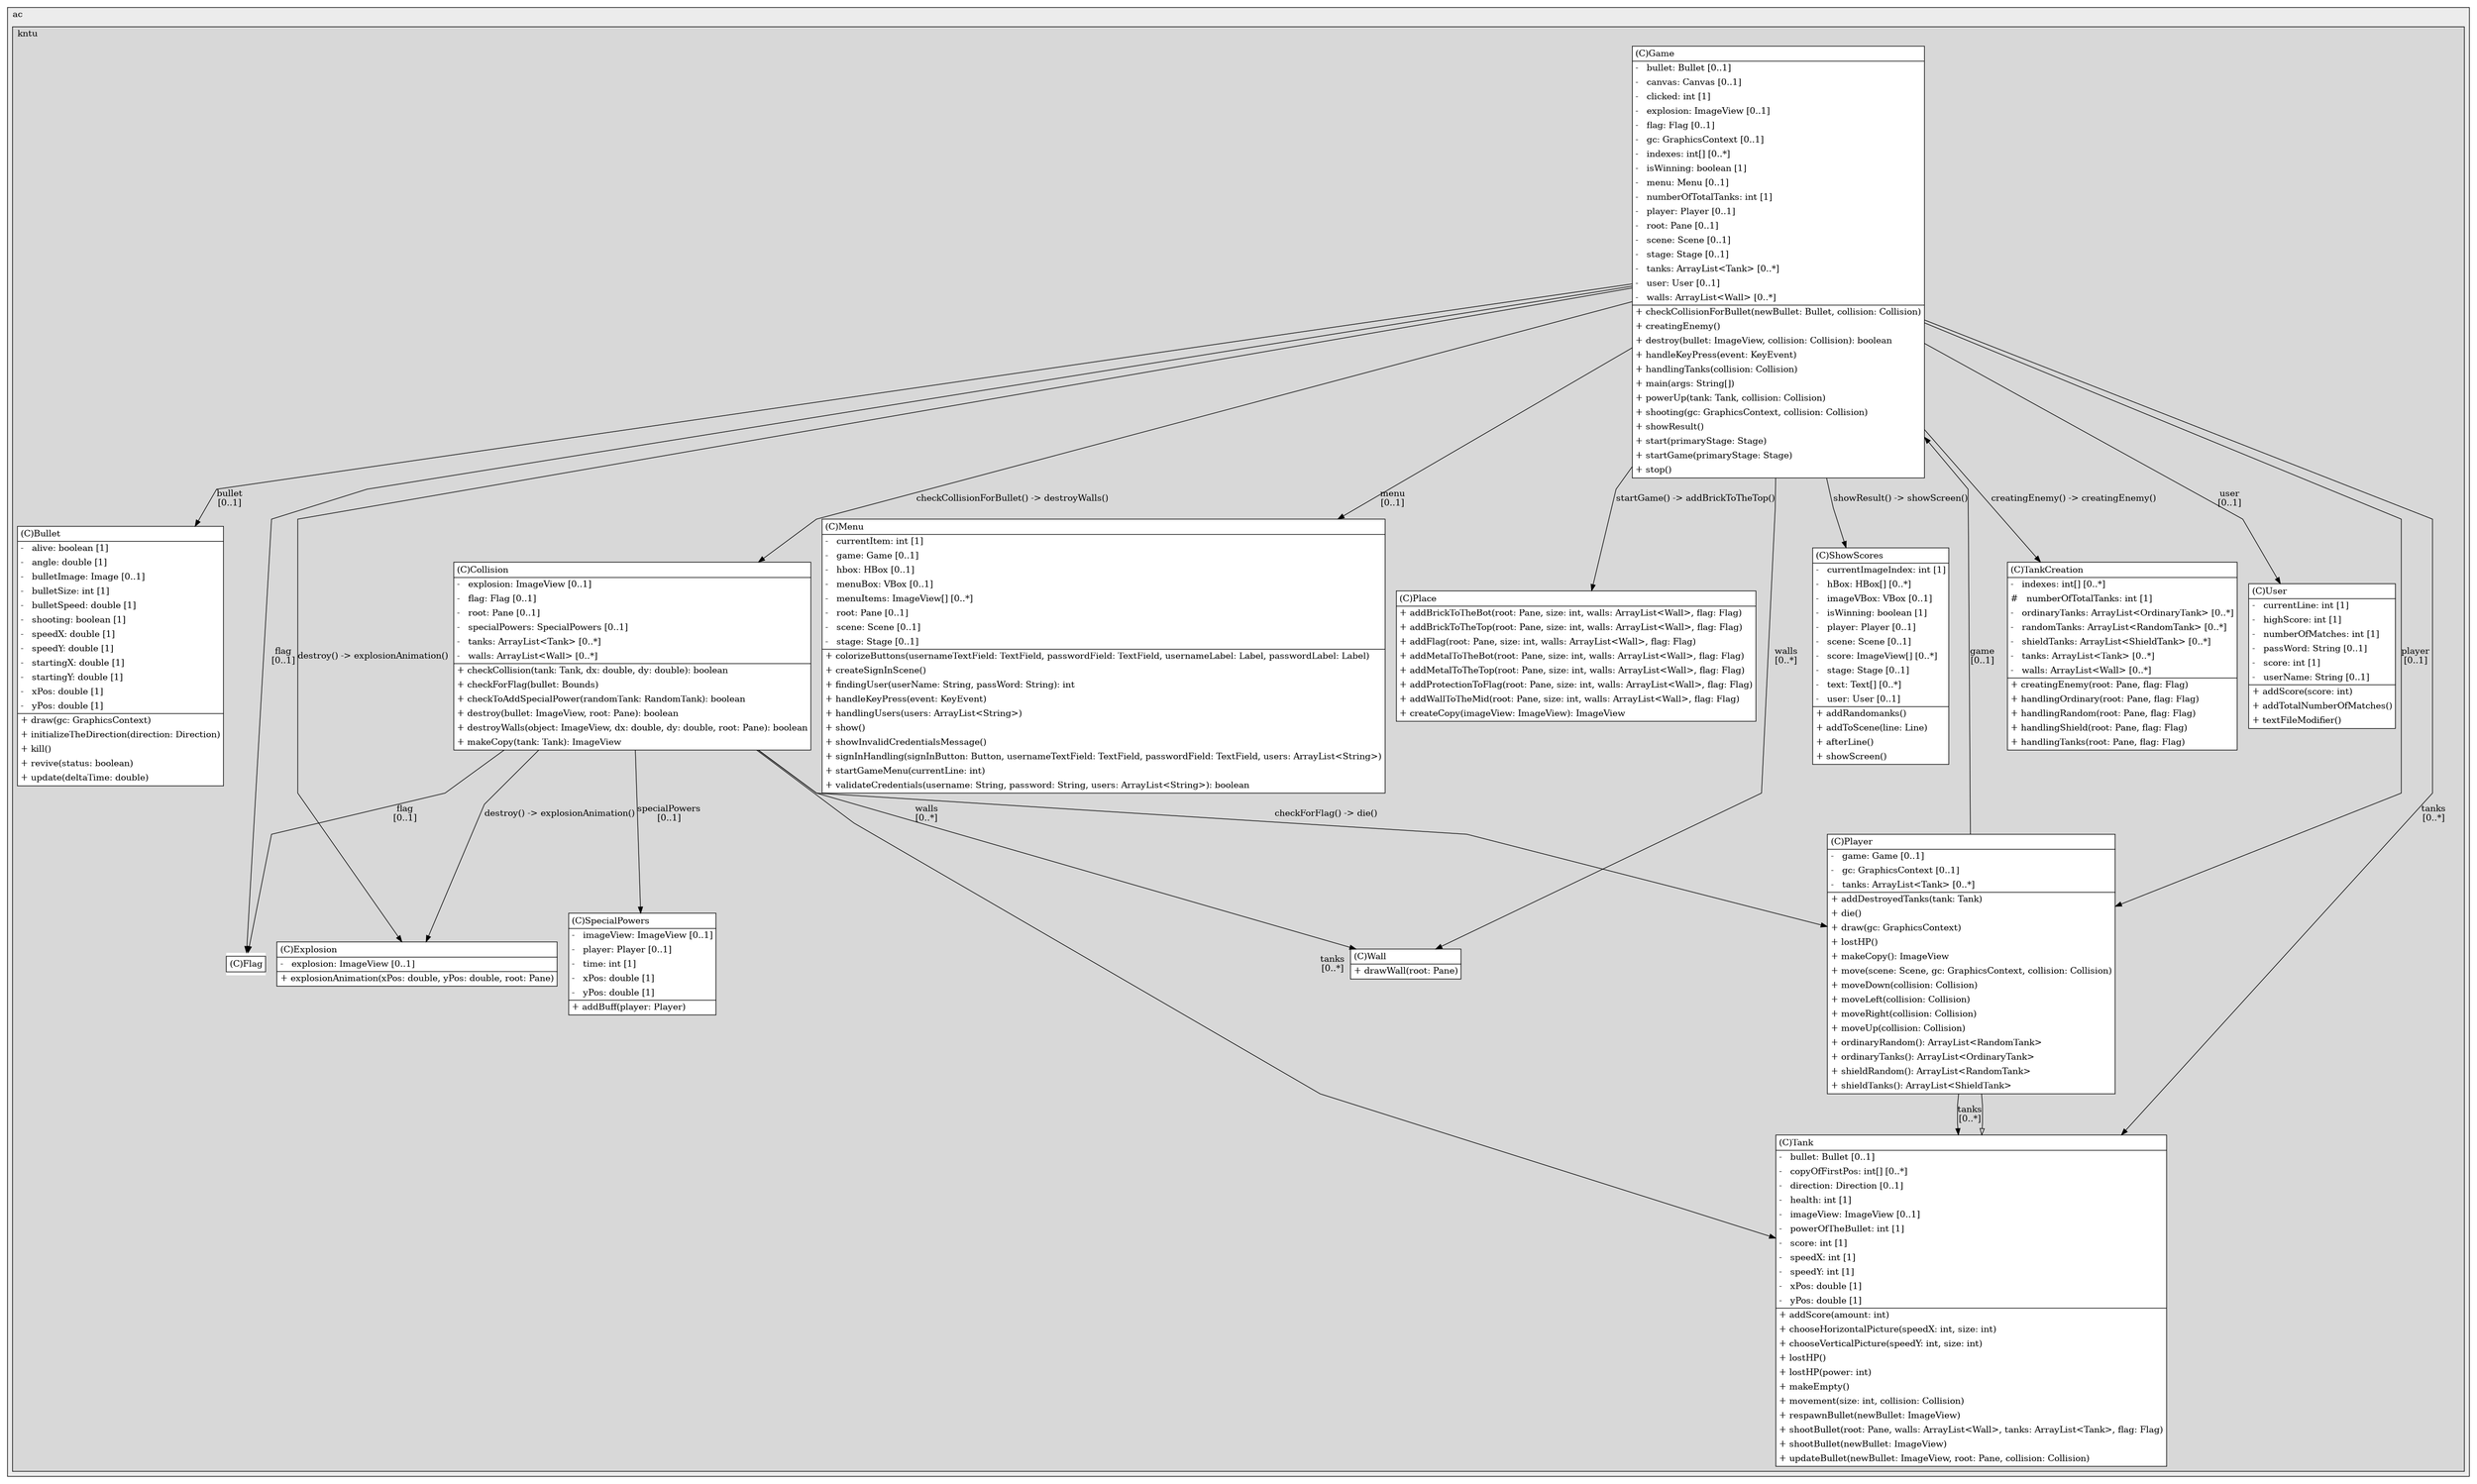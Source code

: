 @startuml

/' diagram meta data start
config=StructureConfiguration;
{
  "projectClassification": {
    "searchMode": "OpenProject", // OpenProject, AllProjects
    "includedProjects": "",
    "pathEndKeywords": "*.impl",
    "isClientPath": "",
    "isClientName": "",
    "isTestPath": "",
    "isTestName": "",
    "isMappingPath": "",
    "isMappingName": "",
    "isDataAccessPath": "",
    "isDataAccessName": "",
    "isDataStructurePath": "",
    "isDataStructureName": "",
    "isInterfaceStructuresPath": "",
    "isInterfaceStructuresName": "",
    "isEntryPointPath": "",
    "isEntryPointName": "",
    "treatFinalFieldsAsMandatory": false
  },
  "graphRestriction": {
    "classPackageExcludeFilter": "",
    "classPackageIncludeFilter": "",
    "classNameExcludeFilter": "",
    "classNameIncludeFilter": "",
    "methodNameExcludeFilter": "",
    "methodNameIncludeFilter": "",
    "removeByInheritance": "", // inheritance/annotation based filtering is done in a second step
    "removeByAnnotation": "",
    "removeByClassPackage": "", // cleanup the graph after inheritance/annotation based filtering is done
    "removeByClassName": "",
    "cutMappings": false,
    "cutEnum": true,
    "cutTests": true,
    "cutClient": true,
    "cutDataAccess": true,
    "cutInterfaceStructures": true,
    "cutDataStructures": true,
    "cutGetterAndSetter": true,
    "cutConstructors": true
  },
  "graphTraversal": {
    "forwardDepth": 3,
    "backwardDepth": 3,
    "classPackageExcludeFilter": "",
    "classPackageIncludeFilter": "",
    "classNameExcludeFilter": "",
    "classNameIncludeFilter": "",
    "methodNameExcludeFilter": "",
    "methodNameIncludeFilter": "",
    "hideMappings": false,
    "hideDataStructures": false,
    "hidePrivateMethods": true,
    "hideInterfaceCalls": true, // indirection: implementation -> interface (is hidden) -> implementation
    "onlyShowApplicationEntryPoints": false, // root node is included
    "useMethodCallsForStructureDiagram": "ForwardOnly" // ForwardOnly, BothDirections, No
  },
  "details": {
    "aggregation": "GroupByClass", // ByClass, GroupByClass, None
    "showClassGenericTypes": true,
    "showMethods": true,
    "showMethodParameterNames": true,
    "showMethodParameterTypes": true,
    "showMethodReturnType": true,
    "showPackageLevels": 2,
    "showDetailedClassStructure": true
  },
  "rootClass": "ir.ac.kntu.gameobjects.Collision",
  "extensionCallbackMethod": "" // qualified.class.name#methodName - signature: public static String method(String)
}
diagram meta data end '/



digraph g {
    rankdir="TB"
    splines=polyline
    

'nodes 
subgraph cluster_3106 { 
   	label=ac
	labeljust=l
	fillcolor="#ececec"
	style=filled
   
   subgraph cluster_1226391184 { 
   	label=kntu
	labeljust=l
	fillcolor="#d8d8d8"
	style=filled
   
   Bullet1426278113[
	label=<<TABLE BORDER="1" CELLBORDER="0" CELLPADDING="4" CELLSPACING="0">
<TR><TD ALIGN="LEFT" >(C)Bullet</TD></TR>
<HR/>
<TR><TD ALIGN="LEFT" >-   alive: boolean [1]</TD></TR>
<TR><TD ALIGN="LEFT" >-   angle: double [1]</TD></TR>
<TR><TD ALIGN="LEFT" >-   bulletImage: Image [0..1]</TD></TR>
<TR><TD ALIGN="LEFT" >-   bulletSize: int [1]</TD></TR>
<TR><TD ALIGN="LEFT" >-   bulletSpeed: double [1]</TD></TR>
<TR><TD ALIGN="LEFT" >-   shooting: boolean [1]</TD></TR>
<TR><TD ALIGN="LEFT" >-   speedX: double [1]</TD></TR>
<TR><TD ALIGN="LEFT" >-   speedY: double [1]</TD></TR>
<TR><TD ALIGN="LEFT" >-   startingX: double [1]</TD></TR>
<TR><TD ALIGN="LEFT" >-   startingY: double [1]</TD></TR>
<TR><TD ALIGN="LEFT" >-   xPos: double [1]</TD></TR>
<TR><TD ALIGN="LEFT" >-   yPos: double [1]</TD></TR>
<HR/>
<TR><TD ALIGN="LEFT" >+ draw(gc: GraphicsContext)</TD></TR>
<TR><TD ALIGN="LEFT" >+ initializeTheDirection(direction: Direction)</TD></TR>
<TR><TD ALIGN="LEFT" >+ kill()</TD></TR>
<TR><TD ALIGN="LEFT" >+ revive(status: boolean)</TD></TR>
<TR><TD ALIGN="LEFT" >+ update(deltaTime: double)</TD></TR>
</TABLE>>
	style=filled
	margin=0
	shape=plaintext
	fillcolor="#FFFFFF"
];

Collision1426278113[
	label=<<TABLE BORDER="1" CELLBORDER="0" CELLPADDING="4" CELLSPACING="0">
<TR><TD ALIGN="LEFT" >(C)Collision</TD></TR>
<HR/>
<TR><TD ALIGN="LEFT" >-   explosion: ImageView [0..1]</TD></TR>
<TR><TD ALIGN="LEFT" >-   flag: Flag [0..1]</TD></TR>
<TR><TD ALIGN="LEFT" >-   root: Pane [0..1]</TD></TR>
<TR><TD ALIGN="LEFT" >-   specialPowers: SpecialPowers [0..1]</TD></TR>
<TR><TD ALIGN="LEFT" >-   tanks: ArrayList&lt;Tank&gt; [0..*]</TD></TR>
<TR><TD ALIGN="LEFT" >-   walls: ArrayList&lt;Wall&gt; [0..*]</TD></TR>
<HR/>
<TR><TD ALIGN="LEFT" >+ checkCollision(tank: Tank, dx: double, dy: double): boolean</TD></TR>
<TR><TD ALIGN="LEFT" >+ checkForFlag(bullet: Bounds)</TD></TR>
<TR><TD ALIGN="LEFT" >+ checkToAddSpecialPower(randomTank: RandomTank): boolean</TD></TR>
<TR><TD ALIGN="LEFT" >+ destroy(bullet: ImageView, root: Pane): boolean</TD></TR>
<TR><TD ALIGN="LEFT" >+ destroyWalls(object: ImageView, dx: double, dy: double, root: Pane): boolean</TD></TR>
<TR><TD ALIGN="LEFT" >+ makeCopy(tank: Tank): ImageView</TD></TR>
</TABLE>>
	style=filled
	margin=0
	shape=plaintext
	fillcolor="#FFFFFF"
];

Explosion1426278113[
	label=<<TABLE BORDER="1" CELLBORDER="0" CELLPADDING="4" CELLSPACING="0">
<TR><TD ALIGN="LEFT" >(C)Explosion</TD></TR>
<HR/>
<TR><TD ALIGN="LEFT" >-   explosion: ImageView [0..1]</TD></TR>
<HR/>
<TR><TD ALIGN="LEFT" >+ explosionAnimation(xPos: double, yPos: double, root: Pane)</TD></TR>
</TABLE>>
	style=filled
	margin=0
	shape=plaintext
	fillcolor="#FFFFFF"
];

Flag1426278113[
	label=<<TABLE BORDER="1" CELLBORDER="0" CELLPADDING="4" CELLSPACING="0">
<TR><TD ALIGN="LEFT" >(C)Flag</TD></TR>
</TABLE>>
	style=filled
	margin=0
	shape=plaintext
	fillcolor="#FFFFFF"
];

Game1711954517[
	label=<<TABLE BORDER="1" CELLBORDER="0" CELLPADDING="4" CELLSPACING="0">
<TR><TD ALIGN="LEFT" >(C)Game</TD></TR>
<HR/>
<TR><TD ALIGN="LEFT" >-   bullet: Bullet [0..1]</TD></TR>
<TR><TD ALIGN="LEFT" >-   canvas: Canvas [0..1]</TD></TR>
<TR><TD ALIGN="LEFT" >-   clicked: int [1]</TD></TR>
<TR><TD ALIGN="LEFT" >-   explosion: ImageView [0..1]</TD></TR>
<TR><TD ALIGN="LEFT" >-   flag: Flag [0..1]</TD></TR>
<TR><TD ALIGN="LEFT" >-   gc: GraphicsContext [0..1]</TD></TR>
<TR><TD ALIGN="LEFT" >-   indexes: int[] [0..*]</TD></TR>
<TR><TD ALIGN="LEFT" >-   isWinning: boolean [1]</TD></TR>
<TR><TD ALIGN="LEFT" >-   menu: Menu [0..1]</TD></TR>
<TR><TD ALIGN="LEFT" >-   numberOfTotalTanks: int [1]</TD></TR>
<TR><TD ALIGN="LEFT" >-   player: Player [0..1]</TD></TR>
<TR><TD ALIGN="LEFT" >-   root: Pane [0..1]</TD></TR>
<TR><TD ALIGN="LEFT" >-   scene: Scene [0..1]</TD></TR>
<TR><TD ALIGN="LEFT" >-   stage: Stage [0..1]</TD></TR>
<TR><TD ALIGN="LEFT" >-   tanks: ArrayList&lt;Tank&gt; [0..*]</TD></TR>
<TR><TD ALIGN="LEFT" >-   user: User [0..1]</TD></TR>
<TR><TD ALIGN="LEFT" >-   walls: ArrayList&lt;Wall&gt; [0..*]</TD></TR>
<HR/>
<TR><TD ALIGN="LEFT" >+ checkCollisionForBullet(newBullet: Bullet, collision: Collision)</TD></TR>
<TR><TD ALIGN="LEFT" >+ creatingEnemy()</TD></TR>
<TR><TD ALIGN="LEFT" >+ destroy(bullet: ImageView, collision: Collision): boolean</TD></TR>
<TR><TD ALIGN="LEFT" >+ handleKeyPress(event: KeyEvent)</TD></TR>
<TR><TD ALIGN="LEFT" >+ handlingTanks(collision: Collision)</TD></TR>
<TR><TD ALIGN="LEFT" >+ main(args: String[])</TD></TR>
<TR><TD ALIGN="LEFT" >+ powerUp(tank: Tank, collision: Collision)</TD></TR>
<TR><TD ALIGN="LEFT" >+ shooting(gc: GraphicsContext, collision: Collision)</TD></TR>
<TR><TD ALIGN="LEFT" >+ showResult()</TD></TR>
<TR><TD ALIGN="LEFT" >+ start(primaryStage: Stage)</TD></TR>
<TR><TD ALIGN="LEFT" >+ startGame(primaryStage: Stage)</TD></TR>
<TR><TD ALIGN="LEFT" >+ stop()</TD></TR>
</TABLE>>
	style=filled
	margin=0
	shape=plaintext
	fillcolor="#FFFFFF"
];

Menu1711954517[
	label=<<TABLE BORDER="1" CELLBORDER="0" CELLPADDING="4" CELLSPACING="0">
<TR><TD ALIGN="LEFT" >(C)Menu</TD></TR>
<HR/>
<TR><TD ALIGN="LEFT" >-   currentItem: int [1]</TD></TR>
<TR><TD ALIGN="LEFT" >-   game: Game [0..1]</TD></TR>
<TR><TD ALIGN="LEFT" >-   hbox: HBox [0..1]</TD></TR>
<TR><TD ALIGN="LEFT" >-   menuBox: VBox [0..1]</TD></TR>
<TR><TD ALIGN="LEFT" >-   menuItems: ImageView[] [0..*]</TD></TR>
<TR><TD ALIGN="LEFT" >-   root: Pane [0..1]</TD></TR>
<TR><TD ALIGN="LEFT" >-   scene: Scene [0..1]</TD></TR>
<TR><TD ALIGN="LEFT" >-   stage: Stage [0..1]</TD></TR>
<HR/>
<TR><TD ALIGN="LEFT" >+ colorizeButtons(usernameTextField: TextField, passwordField: TextField, usernameLabel: Label, passwordLabel: Label)</TD></TR>
<TR><TD ALIGN="LEFT" >+ createSignInScene()</TD></TR>
<TR><TD ALIGN="LEFT" >+ findingUser(userName: String, passWord: String): int</TD></TR>
<TR><TD ALIGN="LEFT" >+ handleKeyPress(event: KeyEvent)</TD></TR>
<TR><TD ALIGN="LEFT" >+ handlingUsers(users: ArrayList&lt;String&gt;)</TD></TR>
<TR><TD ALIGN="LEFT" >+ show()</TD></TR>
<TR><TD ALIGN="LEFT" >+ showInvalidCredentialsMessage()</TD></TR>
<TR><TD ALIGN="LEFT" >+ signInHandling(signInButton: Button, usernameTextField: TextField, passwordField: TextField, users: ArrayList&lt;String&gt;)</TD></TR>
<TR><TD ALIGN="LEFT" >+ startGameMenu(currentLine: int)</TD></TR>
<TR><TD ALIGN="LEFT" >+ validateCredentials(username: String, password: String, users: ArrayList&lt;String&gt;): boolean</TD></TR>
</TABLE>>
	style=filled
	margin=0
	shape=plaintext
	fillcolor="#FFFFFF"
];

Place1426278113[
	label=<<TABLE BORDER="1" CELLBORDER="0" CELLPADDING="4" CELLSPACING="0">
<TR><TD ALIGN="LEFT" >(C)Place</TD></TR>
<HR/>
<TR><TD ALIGN="LEFT" >+ addBrickToTheBot(root: Pane, size: int, walls: ArrayList&lt;Wall&gt;, flag: Flag)</TD></TR>
<TR><TD ALIGN="LEFT" >+ addBrickToTheTop(root: Pane, size: int, walls: ArrayList&lt;Wall&gt;, flag: Flag)</TD></TR>
<TR><TD ALIGN="LEFT" >+ addFlag(root: Pane, size: int, walls: ArrayList&lt;Wall&gt;, flag: Flag)</TD></TR>
<TR><TD ALIGN="LEFT" >+ addMetalToTheBot(root: Pane, size: int, walls: ArrayList&lt;Wall&gt;, flag: Flag)</TD></TR>
<TR><TD ALIGN="LEFT" >+ addMetalToTheTop(root: Pane, size: int, walls: ArrayList&lt;Wall&gt;, flag: Flag)</TD></TR>
<TR><TD ALIGN="LEFT" >+ addProtectionToFlag(root: Pane, size: int, walls: ArrayList&lt;Wall&gt;, flag: Flag)</TD></TR>
<TR><TD ALIGN="LEFT" >+ addWallToTheMid(root: Pane, size: int, walls: ArrayList&lt;Wall&gt;, flag: Flag)</TD></TR>
<TR><TD ALIGN="LEFT" >+ createCopy(imageView: ImageView): ImageView</TD></TR>
</TABLE>>
	style=filled
	margin=0
	shape=plaintext
	fillcolor="#FFFFFF"
];

Player1426278113[
	label=<<TABLE BORDER="1" CELLBORDER="0" CELLPADDING="4" CELLSPACING="0">
<TR><TD ALIGN="LEFT" >(C)Player</TD></TR>
<HR/>
<TR><TD ALIGN="LEFT" >-   game: Game [0..1]</TD></TR>
<TR><TD ALIGN="LEFT" >-   gc: GraphicsContext [0..1]</TD></TR>
<TR><TD ALIGN="LEFT" >-   tanks: ArrayList&lt;Tank&gt; [0..*]</TD></TR>
<HR/>
<TR><TD ALIGN="LEFT" >+ addDestroyedTanks(tank: Tank)</TD></TR>
<TR><TD ALIGN="LEFT" >+ die()</TD></TR>
<TR><TD ALIGN="LEFT" >+ draw(gc: GraphicsContext)</TD></TR>
<TR><TD ALIGN="LEFT" >+ lostHP()</TD></TR>
<TR><TD ALIGN="LEFT" >+ makeCopy(): ImageView</TD></TR>
<TR><TD ALIGN="LEFT" >+ move(scene: Scene, gc: GraphicsContext, collision: Collision)</TD></TR>
<TR><TD ALIGN="LEFT" >+ moveDown(collision: Collision)</TD></TR>
<TR><TD ALIGN="LEFT" >+ moveLeft(collision: Collision)</TD></TR>
<TR><TD ALIGN="LEFT" >+ moveRight(collision: Collision)</TD></TR>
<TR><TD ALIGN="LEFT" >+ moveUp(collision: Collision)</TD></TR>
<TR><TD ALIGN="LEFT" >+ ordinaryRandom(): ArrayList&lt;RandomTank&gt;</TD></TR>
<TR><TD ALIGN="LEFT" >+ ordinaryTanks(): ArrayList&lt;OrdinaryTank&gt;</TD></TR>
<TR><TD ALIGN="LEFT" >+ shieldRandom(): ArrayList&lt;RandomTank&gt;</TD></TR>
<TR><TD ALIGN="LEFT" >+ shieldTanks(): ArrayList&lt;ShieldTank&gt;</TD></TR>
</TABLE>>
	style=filled
	margin=0
	shape=plaintext
	fillcolor="#FFFFFF"
];

ShowScores1426278113[
	label=<<TABLE BORDER="1" CELLBORDER="0" CELLPADDING="4" CELLSPACING="0">
<TR><TD ALIGN="LEFT" >(C)ShowScores</TD></TR>
<HR/>
<TR><TD ALIGN="LEFT" >-   currentImageIndex: int [1]</TD></TR>
<TR><TD ALIGN="LEFT" >-   hBox: HBox[] [0..*]</TD></TR>
<TR><TD ALIGN="LEFT" >-   imageVBox: VBox [0..1]</TD></TR>
<TR><TD ALIGN="LEFT" >-   isWinning: boolean [1]</TD></TR>
<TR><TD ALIGN="LEFT" >-   player: Player [0..1]</TD></TR>
<TR><TD ALIGN="LEFT" >-   scene: Scene [0..1]</TD></TR>
<TR><TD ALIGN="LEFT" >-   score: ImageView[] [0..*]</TD></TR>
<TR><TD ALIGN="LEFT" >-   stage: Stage [0..1]</TD></TR>
<TR><TD ALIGN="LEFT" >-   text: Text[] [0..*]</TD></TR>
<TR><TD ALIGN="LEFT" >-   user: User [0..1]</TD></TR>
<HR/>
<TR><TD ALIGN="LEFT" >+ addRandomanks()</TD></TR>
<TR><TD ALIGN="LEFT" >+ addToScene(line: Line)</TD></TR>
<TR><TD ALIGN="LEFT" >+ afterLine()</TD></TR>
<TR><TD ALIGN="LEFT" >+ showScreen()</TD></TR>
</TABLE>>
	style=filled
	margin=0
	shape=plaintext
	fillcolor="#FFFFFF"
];

SpecialPowers1426278113[
	label=<<TABLE BORDER="1" CELLBORDER="0" CELLPADDING="4" CELLSPACING="0">
<TR><TD ALIGN="LEFT" >(C)SpecialPowers</TD></TR>
<HR/>
<TR><TD ALIGN="LEFT" >-   imageView: ImageView [0..1]</TD></TR>
<TR><TD ALIGN="LEFT" >-   player: Player [0..1]</TD></TR>
<TR><TD ALIGN="LEFT" >-   time: int [1]</TD></TR>
<TR><TD ALIGN="LEFT" >-   xPos: double [1]</TD></TR>
<TR><TD ALIGN="LEFT" >-   yPos: double [1]</TD></TR>
<HR/>
<TR><TD ALIGN="LEFT" >+ addBuff(player: Player)</TD></TR>
</TABLE>>
	style=filled
	margin=0
	shape=plaintext
	fillcolor="#FFFFFF"
];

Tank1426278113[
	label=<<TABLE BORDER="1" CELLBORDER="0" CELLPADDING="4" CELLSPACING="0">
<TR><TD ALIGN="LEFT" >(C)Tank</TD></TR>
<HR/>
<TR><TD ALIGN="LEFT" >-   bullet: Bullet [0..1]</TD></TR>
<TR><TD ALIGN="LEFT" >-   copyOfFirstPos: int[] [0..*]</TD></TR>
<TR><TD ALIGN="LEFT" >-   direction: Direction [0..1]</TD></TR>
<TR><TD ALIGN="LEFT" >-   health: int [1]</TD></TR>
<TR><TD ALIGN="LEFT" >-   imageView: ImageView [0..1]</TD></TR>
<TR><TD ALIGN="LEFT" >-   powerOfTheBullet: int [1]</TD></TR>
<TR><TD ALIGN="LEFT" >-   score: int [1]</TD></TR>
<TR><TD ALIGN="LEFT" >-   speedX: int [1]</TD></TR>
<TR><TD ALIGN="LEFT" >-   speedY: int [1]</TD></TR>
<TR><TD ALIGN="LEFT" >-   xPos: double [1]</TD></TR>
<TR><TD ALIGN="LEFT" >-   yPos: double [1]</TD></TR>
<HR/>
<TR><TD ALIGN="LEFT" >+ addScore(amount: int)</TD></TR>
<TR><TD ALIGN="LEFT" >+ chooseHorizontalPicture(speedX: int, size: int)</TD></TR>
<TR><TD ALIGN="LEFT" >+ chooseVerticalPicture(speedY: int, size: int)</TD></TR>
<TR><TD ALIGN="LEFT" >+ lostHP()</TD></TR>
<TR><TD ALIGN="LEFT" >+ lostHP(power: int)</TD></TR>
<TR><TD ALIGN="LEFT" >+ makeEmpty()</TD></TR>
<TR><TD ALIGN="LEFT" >+ movement(size: int, collision: Collision)</TD></TR>
<TR><TD ALIGN="LEFT" >+ respawnBullet(newBullet: ImageView)</TD></TR>
<TR><TD ALIGN="LEFT" >+ shootBullet(root: Pane, walls: ArrayList&lt;Wall&gt;, tanks: ArrayList&lt;Tank&gt;, flag: Flag)</TD></TR>
<TR><TD ALIGN="LEFT" >+ shootBullet(newBullet: ImageView)</TD></TR>
<TR><TD ALIGN="LEFT" >+ updateBullet(newBullet: ImageView, root: Pane, collision: Collision)</TD></TR>
</TABLE>>
	style=filled
	margin=0
	shape=plaintext
	fillcolor="#FFFFFF"
];

TankCreation1426278113[
	label=<<TABLE BORDER="1" CELLBORDER="0" CELLPADDING="4" CELLSPACING="0">
<TR><TD ALIGN="LEFT" >(C)TankCreation</TD></TR>
<HR/>
<TR><TD ALIGN="LEFT" >-   indexes: int[] [0..*]</TD></TR>
<TR><TD ALIGN="LEFT" >#   numberOfTotalTanks: int [1]</TD></TR>
<TR><TD ALIGN="LEFT" >-   ordinaryTanks: ArrayList&lt;OrdinaryTank&gt; [0..*]</TD></TR>
<TR><TD ALIGN="LEFT" >-   randomTanks: ArrayList&lt;RandomTank&gt; [0..*]</TD></TR>
<TR><TD ALIGN="LEFT" >-   shieldTanks: ArrayList&lt;ShieldTank&gt; [0..*]</TD></TR>
<TR><TD ALIGN="LEFT" >-   tanks: ArrayList&lt;Tank&gt; [0..*]</TD></TR>
<TR><TD ALIGN="LEFT" >-   walls: ArrayList&lt;Wall&gt; [0..*]</TD></TR>
<HR/>
<TR><TD ALIGN="LEFT" >+ creatingEnemy(root: Pane, flag: Flag)</TD></TR>
<TR><TD ALIGN="LEFT" >+ handlingOrdinary(root: Pane, flag: Flag)</TD></TR>
<TR><TD ALIGN="LEFT" >+ handlingRandom(root: Pane, flag: Flag)</TD></TR>
<TR><TD ALIGN="LEFT" >+ handlingShield(root: Pane, flag: Flag)</TD></TR>
<TR><TD ALIGN="LEFT" >+ handlingTanks(root: Pane, flag: Flag)</TD></TR>
</TABLE>>
	style=filled
	margin=0
	shape=plaintext
	fillcolor="#FFFFFF"
];

User1426278113[
	label=<<TABLE BORDER="1" CELLBORDER="0" CELLPADDING="4" CELLSPACING="0">
<TR><TD ALIGN="LEFT" >(C)User</TD></TR>
<HR/>
<TR><TD ALIGN="LEFT" >-   currentLine: int [1]</TD></TR>
<TR><TD ALIGN="LEFT" >-   highScore: int [1]</TD></TR>
<TR><TD ALIGN="LEFT" >-   numberOfMatches: int [1]</TD></TR>
<TR><TD ALIGN="LEFT" >-   passWord: String [0..1]</TD></TR>
<TR><TD ALIGN="LEFT" >-   score: int [1]</TD></TR>
<TR><TD ALIGN="LEFT" >-   userName: String [0..1]</TD></TR>
<HR/>
<TR><TD ALIGN="LEFT" >+ addScore(score: int)</TD></TR>
<TR><TD ALIGN="LEFT" >+ addTotalNumberOfMatches()</TD></TR>
<TR><TD ALIGN="LEFT" >+ textFileModifier()</TD></TR>
</TABLE>>
	style=filled
	margin=0
	shape=plaintext
	fillcolor="#FFFFFF"
];

Wall1426278113[
	label=<<TABLE BORDER="1" CELLBORDER="0" CELLPADDING="4" CELLSPACING="0">
<TR><TD ALIGN="LEFT" >(C)Wall</TD></TR>
<HR/>
<TR><TD ALIGN="LEFT" >+ drawWall(root: Pane)</TD></TR>
</TABLE>>
	style=filled
	margin=0
	shape=plaintext
	fillcolor="#FFFFFF"
];
} 
} 

'edges    
Collision1426278113 -> Explosion1426278113[label="destroy() -> explosionAnimation()"];
Collision1426278113 -> Flag1426278113[label="flag
[0..1]"];
Collision1426278113 -> Player1426278113[label="checkForFlag() -> die()"];
Collision1426278113 -> SpecialPowers1426278113[label="specialPowers
[0..1]"];
Collision1426278113 -> Tank1426278113[label="tanks
[0..*]"];
Collision1426278113 -> Wall1426278113[label="walls
[0..*]"];
Game1711954517 -> Bullet1426278113[label="bullet
[0..1]"];
Game1711954517 -> Collision1426278113[label="checkCollisionForBullet() -> destroyWalls()"];
Game1711954517 -> Explosion1426278113[label="destroy() -> explosionAnimation()"];
Game1711954517 -> Flag1426278113[label="flag
[0..1]"];
Game1711954517 -> Menu1711954517[label="menu
[0..1]"];
Game1711954517 -> Place1426278113[label="startGame() -> addBrickToTheTop()"];
Game1711954517 -> Player1426278113[label="player
[0..1]"];
Game1711954517 -> ShowScores1426278113[label="showResult() -> showScreen()"];
Game1711954517 -> Tank1426278113[label="tanks
[0..*]"];
Game1711954517 -> TankCreation1426278113[label="creatingEnemy() -> creatingEnemy()"];
Game1711954517 -> User1426278113[label="user
[0..1]"];
Game1711954517 -> Wall1426278113[label="walls
[0..*]"];
Player1426278113 -> Game1711954517[label="game
[0..1]"];
Player1426278113 -> Tank1426278113[label="tanks
[0..*]"];
Tank1426278113 -> Player1426278113[arrowhead=none, arrowtail=empty, dir=both];
    
}
@enduml